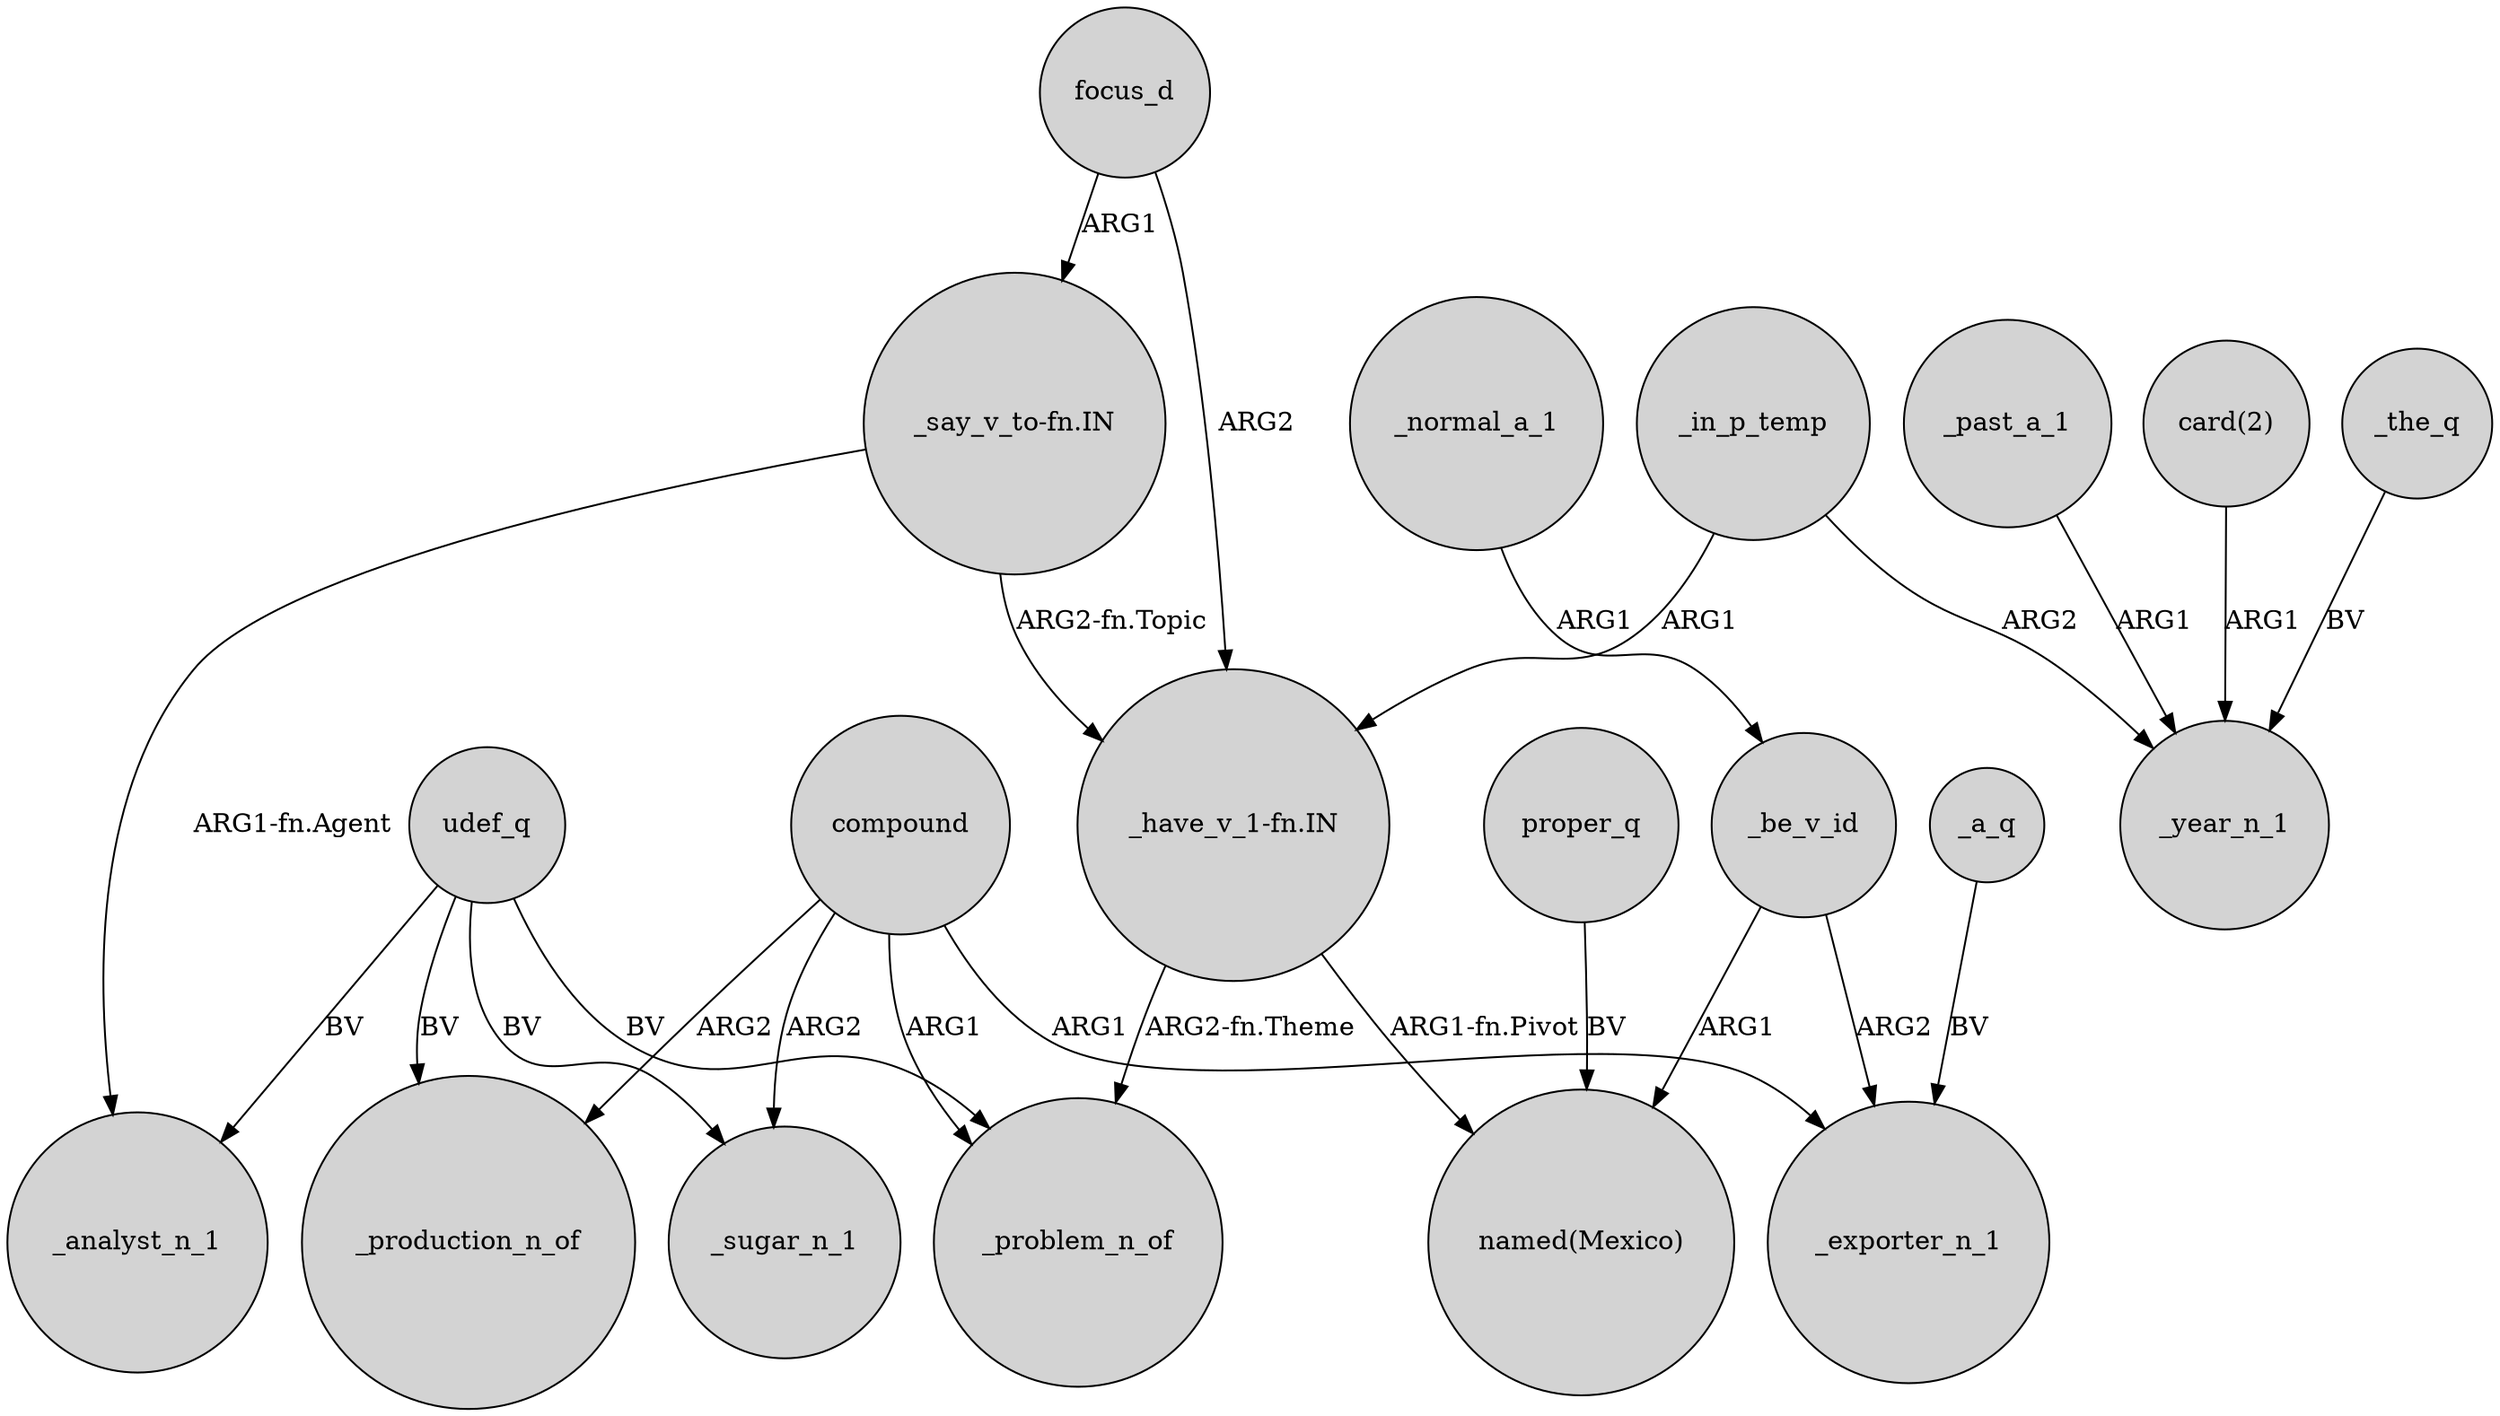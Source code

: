 digraph {
	node [shape=circle style=filled]
	udef_q -> _production_n_of [label=BV]
	focus_d -> "_have_v_1-fn.IN" [label=ARG2]
	"_have_v_1-fn.IN" -> _problem_n_of [label="ARG2-fn.Theme"]
	compound -> _sugar_n_1 [label=ARG2]
	_be_v_id -> _exporter_n_1 [label=ARG2]
	compound -> _production_n_of [label=ARG2]
	udef_q -> _problem_n_of [label=BV]
	_normal_a_1 -> _be_v_id [label=ARG1]
	udef_q -> _sugar_n_1 [label=BV]
	_be_v_id -> "named(Mexico)" [label=ARG1]
	_past_a_1 -> _year_n_1 [label=ARG1]
	_in_p_temp -> _year_n_1 [label=ARG2]
	proper_q -> "named(Mexico)" [label=BV]
	compound -> _exporter_n_1 [label=ARG1]
	_a_q -> _exporter_n_1 [label=BV]
	"_have_v_1-fn.IN" -> "named(Mexico)" [label="ARG1-fn.Pivot"]
	compound -> _problem_n_of [label=ARG1]
	"card(2)" -> _year_n_1 [label=ARG1]
	"_say_v_to-fn.IN" -> _analyst_n_1 [label="ARG1-fn.Agent"]
	_the_q -> _year_n_1 [label=BV]
	_in_p_temp -> "_have_v_1-fn.IN" [label=ARG1]
	"_say_v_to-fn.IN" -> "_have_v_1-fn.IN" [label="ARG2-fn.Topic"]
	udef_q -> _analyst_n_1 [label=BV]
	focus_d -> "_say_v_to-fn.IN" [label=ARG1]
}
